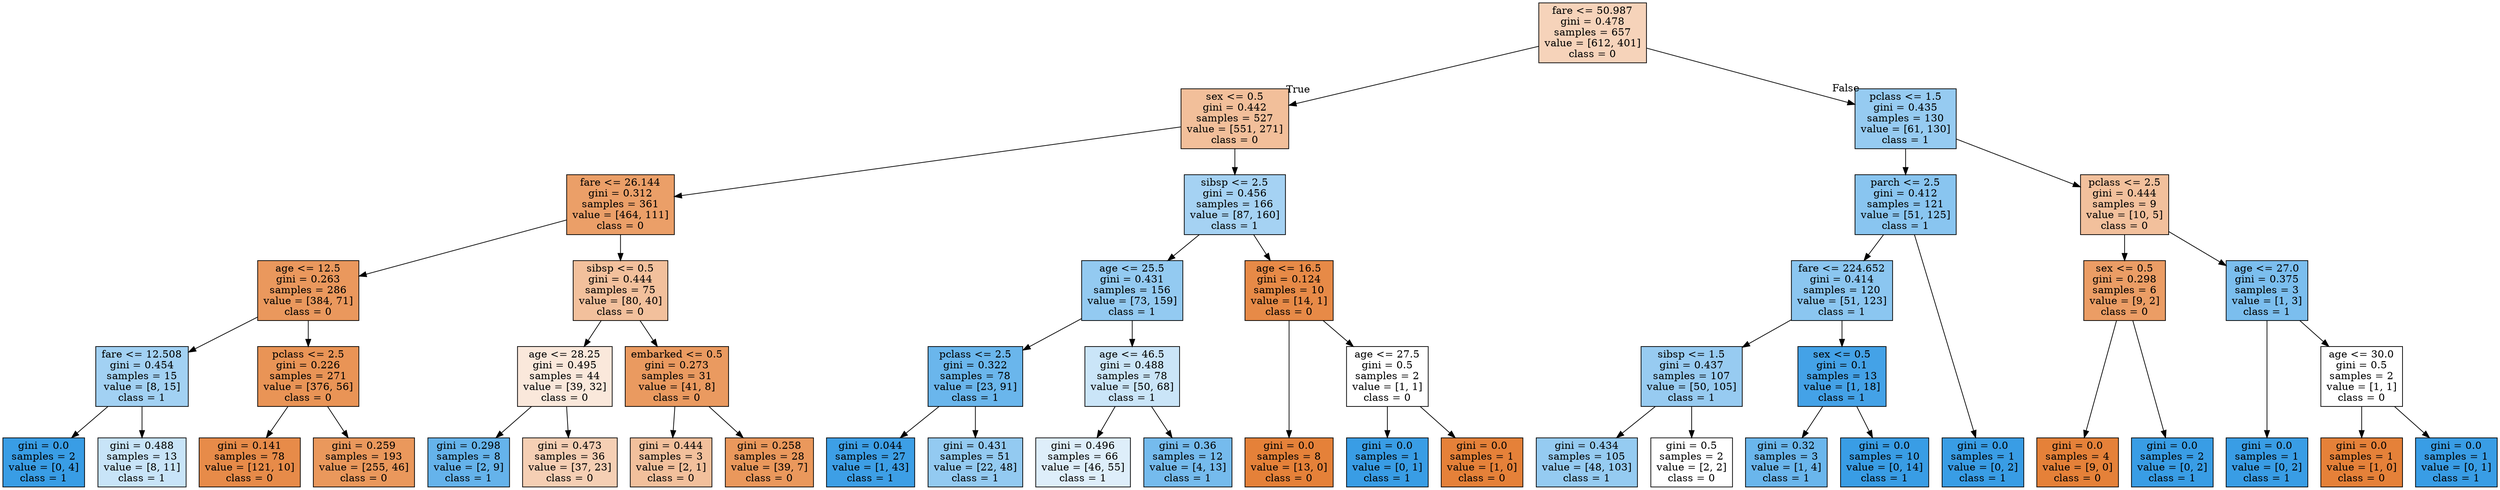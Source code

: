 digraph Tree {
node [shape=box, style="filled", color="black"] ;
graph [ranksep=equally, splines=polyline] ;
0 [label="fare <= 50.987\ngini = 0.478\nsamples = 657\nvalue = [612, 401]\nclass = 0", fillcolor="#e5813958"] ;
1 [label="sex <= 0.5\ngini = 0.442\nsamples = 527\nvalue = [551, 271]\nclass = 0", fillcolor="#e5813982"] ;
0 -> 1 [labeldistance=2.5, labelangle=45, headlabel="True"] ;
2 [label="fare <= 26.144\ngini = 0.312\nsamples = 361\nvalue = [464, 111]\nclass = 0", fillcolor="#e58139c2"] ;
1 -> 2 ;
3 [label="age <= 12.5\ngini = 0.263\nsamples = 286\nvalue = [384, 71]\nclass = 0", fillcolor="#e58139d0"] ;
2 -> 3 ;
4 [label="fare <= 12.508\ngini = 0.454\nsamples = 15\nvalue = [8, 15]\nclass = 1", fillcolor="#399de577"] ;
3 -> 4 ;
5 [label="gini = 0.0\nsamples = 2\nvalue = [0, 4]\nclass = 1", fillcolor="#399de5ff"] ;
4 -> 5 ;
6 [label="gini = 0.488\nsamples = 13\nvalue = [8, 11]\nclass = 1", fillcolor="#399de546"] ;
4 -> 6 ;
7 [label="pclass <= 2.5\ngini = 0.226\nsamples = 271\nvalue = [376, 56]\nclass = 0", fillcolor="#e58139d9"] ;
3 -> 7 ;
8 [label="gini = 0.141\nsamples = 78\nvalue = [121, 10]\nclass = 0", fillcolor="#e58139ea"] ;
7 -> 8 ;
9 [label="gini = 0.259\nsamples = 193\nvalue = [255, 46]\nclass = 0", fillcolor="#e58139d1"] ;
7 -> 9 ;
10 [label="sibsp <= 0.5\ngini = 0.444\nsamples = 75\nvalue = [80, 40]\nclass = 0", fillcolor="#e581397f"] ;
2 -> 10 ;
11 [label="age <= 28.25\ngini = 0.495\nsamples = 44\nvalue = [39, 32]\nclass = 0", fillcolor="#e581392e"] ;
10 -> 11 ;
12 [label="gini = 0.298\nsamples = 8\nvalue = [2, 9]\nclass = 1", fillcolor="#399de5c6"] ;
11 -> 12 ;
13 [label="gini = 0.473\nsamples = 36\nvalue = [37, 23]\nclass = 0", fillcolor="#e5813960"] ;
11 -> 13 ;
14 [label="embarked <= 0.5\ngini = 0.273\nsamples = 31\nvalue = [41, 8]\nclass = 0", fillcolor="#e58139cd"] ;
10 -> 14 ;
15 [label="gini = 0.444\nsamples = 3\nvalue = [2, 1]\nclass = 0", fillcolor="#e581397f"] ;
14 -> 15 ;
16 [label="gini = 0.258\nsamples = 28\nvalue = [39, 7]\nclass = 0", fillcolor="#e58139d1"] ;
14 -> 16 ;
17 [label="sibsp <= 2.5\ngini = 0.456\nsamples = 166\nvalue = [87, 160]\nclass = 1", fillcolor="#399de574"] ;
1 -> 17 ;
18 [label="age <= 25.5\ngini = 0.431\nsamples = 156\nvalue = [73, 159]\nclass = 1", fillcolor="#399de58a"] ;
17 -> 18 ;
19 [label="pclass <= 2.5\ngini = 0.322\nsamples = 78\nvalue = [23, 91]\nclass = 1", fillcolor="#399de5bf"] ;
18 -> 19 ;
20 [label="gini = 0.044\nsamples = 27\nvalue = [1, 43]\nclass = 1", fillcolor="#399de5f9"] ;
19 -> 20 ;
21 [label="gini = 0.431\nsamples = 51\nvalue = [22, 48]\nclass = 1", fillcolor="#399de58a"] ;
19 -> 21 ;
22 [label="age <= 46.5\ngini = 0.488\nsamples = 78\nvalue = [50, 68]\nclass = 1", fillcolor="#399de544"] ;
18 -> 22 ;
23 [label="gini = 0.496\nsamples = 66\nvalue = [46, 55]\nclass = 1", fillcolor="#399de52a"] ;
22 -> 23 ;
24 [label="gini = 0.36\nsamples = 12\nvalue = [4, 13]\nclass = 1", fillcolor="#399de5b1"] ;
22 -> 24 ;
25 [label="age <= 16.5\ngini = 0.124\nsamples = 10\nvalue = [14, 1]\nclass = 0", fillcolor="#e58139ed"] ;
17 -> 25 ;
26 [label="gini = 0.0\nsamples = 8\nvalue = [13, 0]\nclass = 0", fillcolor="#e58139ff"] ;
25 -> 26 ;
27 [label="age <= 27.5\ngini = 0.5\nsamples = 2\nvalue = [1, 1]\nclass = 0", fillcolor="#e5813900"] ;
25 -> 27 ;
28 [label="gini = 0.0\nsamples = 1\nvalue = [0, 1]\nclass = 1", fillcolor="#399de5ff"] ;
27 -> 28 ;
29 [label="gini = 0.0\nsamples = 1\nvalue = [1, 0]\nclass = 0", fillcolor="#e58139ff"] ;
27 -> 29 ;
30 [label="pclass <= 1.5\ngini = 0.435\nsamples = 130\nvalue = [61, 130]\nclass = 1", fillcolor="#399de587"] ;
0 -> 30 [labeldistance=2.5, labelangle=-45, headlabel="False"] ;
31 [label="parch <= 2.5\ngini = 0.412\nsamples = 121\nvalue = [51, 125]\nclass = 1", fillcolor="#399de597"] ;
30 -> 31 ;
32 [label="fare <= 224.652\ngini = 0.414\nsamples = 120\nvalue = [51, 123]\nclass = 1", fillcolor="#399de595"] ;
31 -> 32 ;
33 [label="sibsp <= 1.5\ngini = 0.437\nsamples = 107\nvalue = [50, 105]\nclass = 1", fillcolor="#399de586"] ;
32 -> 33 ;
34 [label="gini = 0.434\nsamples = 105\nvalue = [48, 103]\nclass = 1", fillcolor="#399de588"] ;
33 -> 34 ;
35 [label="gini = 0.5\nsamples = 2\nvalue = [2, 2]\nclass = 0", fillcolor="#e5813900"] ;
33 -> 35 ;
36 [label="sex <= 0.5\ngini = 0.1\nsamples = 13\nvalue = [1, 18]\nclass = 1", fillcolor="#399de5f1"] ;
32 -> 36 ;
37 [label="gini = 0.32\nsamples = 3\nvalue = [1, 4]\nclass = 1", fillcolor="#399de5bf"] ;
36 -> 37 ;
38 [label="gini = 0.0\nsamples = 10\nvalue = [0, 14]\nclass = 1", fillcolor="#399de5ff"] ;
36 -> 38 ;
39 [label="gini = 0.0\nsamples = 1\nvalue = [0, 2]\nclass = 1", fillcolor="#399de5ff"] ;
31 -> 39 ;
40 [label="pclass <= 2.5\ngini = 0.444\nsamples = 9\nvalue = [10, 5]\nclass = 0", fillcolor="#e581397f"] ;
30 -> 40 ;
41 [label="sex <= 0.5\ngini = 0.298\nsamples = 6\nvalue = [9, 2]\nclass = 0", fillcolor="#e58139c6"] ;
40 -> 41 ;
42 [label="gini = 0.0\nsamples = 4\nvalue = [9, 0]\nclass = 0", fillcolor="#e58139ff"] ;
41 -> 42 ;
43 [label="gini = 0.0\nsamples = 2\nvalue = [0, 2]\nclass = 1", fillcolor="#399de5ff"] ;
41 -> 43 ;
44 [label="age <= 27.0\ngini = 0.375\nsamples = 3\nvalue = [1, 3]\nclass = 1", fillcolor="#399de5aa"] ;
40 -> 44 ;
45 [label="gini = 0.0\nsamples = 1\nvalue = [0, 2]\nclass = 1", fillcolor="#399de5ff"] ;
44 -> 45 ;
46 [label="age <= 30.0\ngini = 0.5\nsamples = 2\nvalue = [1, 1]\nclass = 0", fillcolor="#e5813900"] ;
44 -> 46 ;
47 [label="gini = 0.0\nsamples = 1\nvalue = [1, 0]\nclass = 0", fillcolor="#e58139ff"] ;
46 -> 47 ;
48 [label="gini = 0.0\nsamples = 1\nvalue = [0, 1]\nclass = 1", fillcolor="#399de5ff"] ;
46 -> 48 ;
{rank=same ; 0} ;
{rank=same ; 1; 30} ;
{rank=same ; 2; 17; 31; 40} ;
{rank=same ; 3; 10; 18; 25; 32; 41; 44} ;
{rank=same ; 4; 7; 11; 14; 19; 22; 27; 33; 36; 46} ;
{rank=same ; 5; 6; 8; 9; 12; 13; 15; 16; 20; 21; 23; 24; 26; 28; 29; 34; 35; 37; 38; 39; 42; 43; 45; 47; 48} ;
}